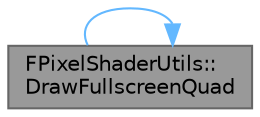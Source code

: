 digraph "FPixelShaderUtils::DrawFullscreenQuad"
{
 // INTERACTIVE_SVG=YES
 // LATEX_PDF_SIZE
  bgcolor="transparent";
  edge [fontname=Helvetica,fontsize=10,labelfontname=Helvetica,labelfontsize=10];
  node [fontname=Helvetica,fontsize=10,shape=box,height=0.2,width=0.4];
  rankdir="LR";
  Node1 [id="Node000001",label="FPixelShaderUtils::\lDrawFullscreenQuad",height=0.2,width=0.4,color="gray40", fillcolor="grey60", style="filled", fontcolor="black",tooltip="Draw a two triangle on the entire viewport."];
  Node1 -> Node1 [id="edge1_Node000001_Node000001",color="steelblue1",style="solid",tooltip=" "];
}
